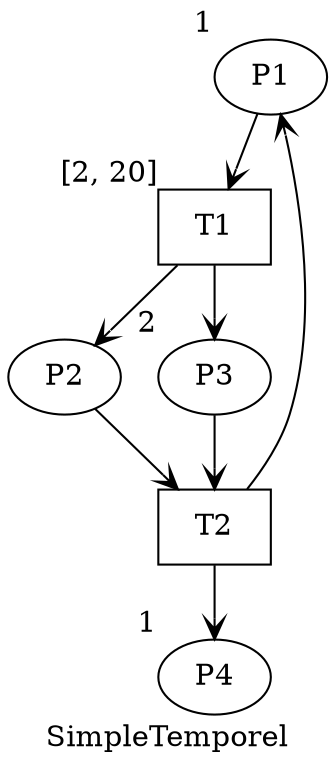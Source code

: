 digraph SimpleTemporel {
label=SimpleTemporel

P1 [xlabel=1];
P2 ;
P3 [xlabel=2];
P4 [xlabel=1];
T1 [shape=rectangle] [xlabel="[2, 20]"];
T2 [shape=rectangle] ;

P1 -> T1  [arrowhead=vee]  ;
T1 -> P2  [arrowhead=vee]  ;
T1 -> P3  [arrowhead=vee]  ;
P2 -> T2  [arrowhead=vee]  ;
P3 -> T2  [arrowhead=vee]  ;
T2 -> P4  [arrowhead=vee]  ;
T2 -> P1  [arrowhead=vee]  ;

}

